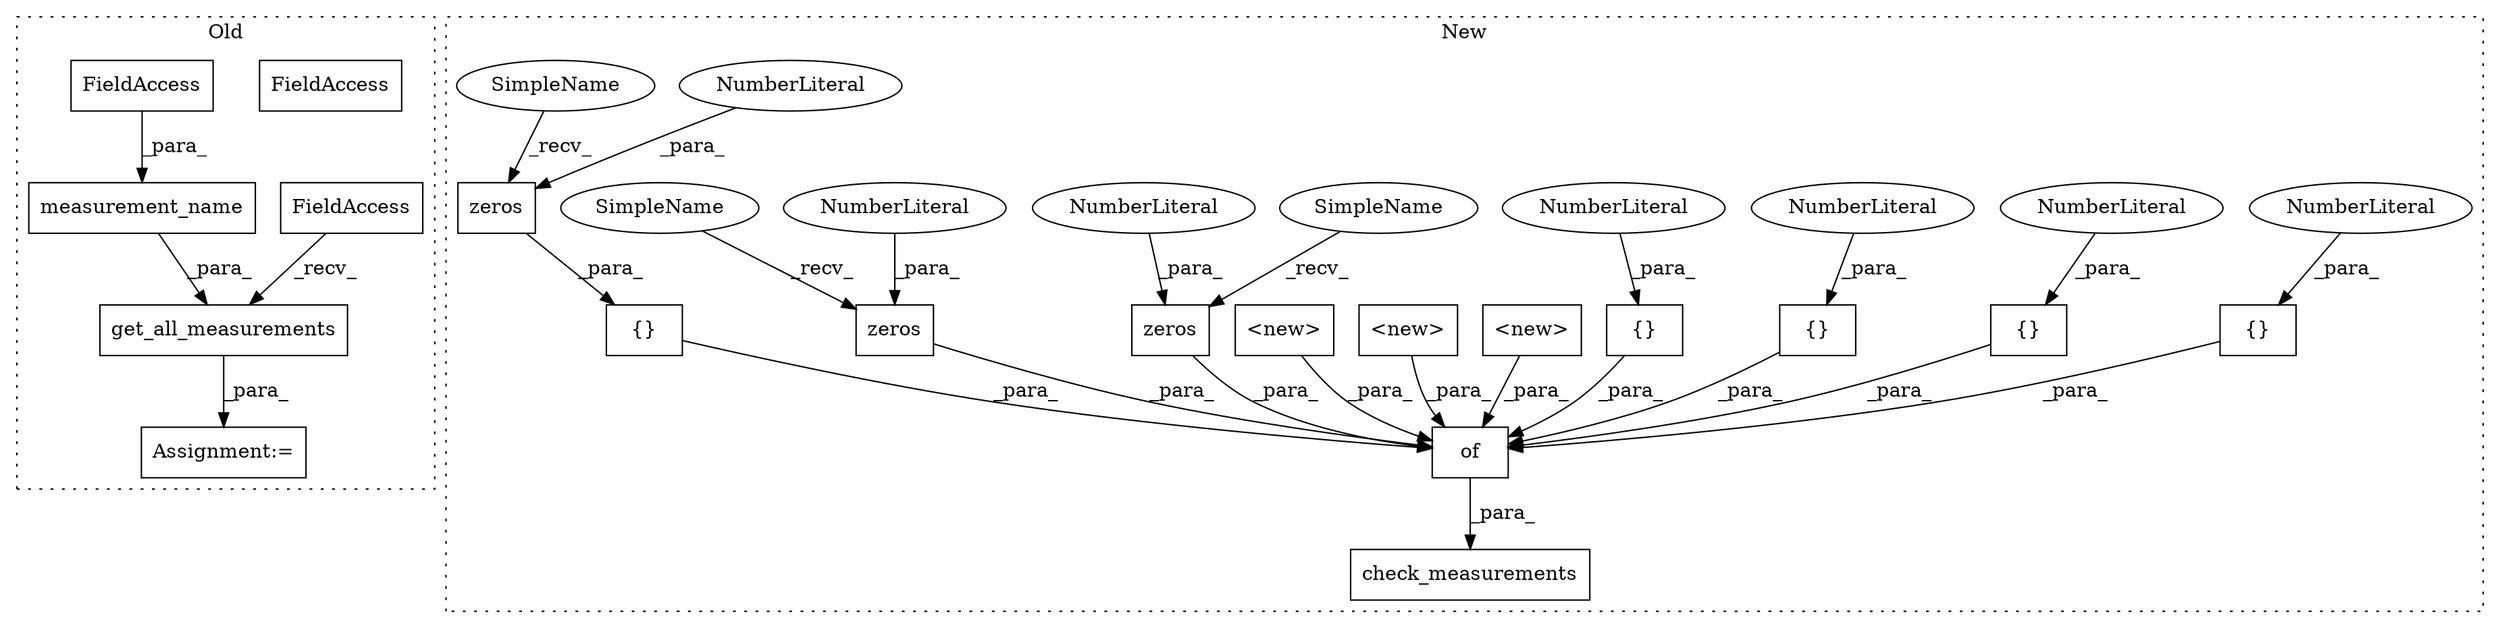 digraph G {
subgraph cluster0 {
1 [label="measurement_name" a="32" s="56022,56080" l="17,1" shape="box"];
12 [label="FieldAccess" a="22" s="56039" l="41" shape="box"];
13 [label="get_all_measurements" a="32" s="55982,56081" l="21,1" shape="box"];
14 [label="FieldAccess" a="22" s="55959" l="22" shape="box"];
20 [label="Assignment:=" a="7" s="55958" l="1" shape="box"];
26 [label="FieldAccess" a="22" s="56039" l="41" shape="box"];
label = "Old";
style="dotted";
}
subgraph cluster1 {
2 [label="{}" a="4" s="64598,64613" l="1,1" shape="box"];
3 [label="check_measurements" a="32" s="64165,64894" l="19,1" shape="box"];
4 [label="{}" a="4" s="64823,64825" l="1,1" shape="box"];
5 [label="NumberLiteral" a="34" s="64824" l="1" shape="ellipse"];
6 [label="{}" a="4" s="64890,64892" l="1,1" shape="box"];
7 [label="NumberLiteral" a="34" s="64891" l="1" shape="ellipse"];
8 [label="{}" a="4" s="64683,64685" l="1,1" shape="box"];
9 [label="NumberLiteral" a="34" s="64684" l="1" shape="ellipse"];
10 [label="{}" a="4" s="64756,64758" l="1,1" shape="box"];
11 [label="NumberLiteral" a="34" s="64757" l="1" shape="ellipse"];
15 [label="of" a="32" s="64198,64893" l="3,1" shape="box"];
16 [label="<new>" a="14" s="64615" l="58" shape="box"];
17 [label="zeros" a="32" s="64265,64276" l="6,1" shape="box"];
18 [label="NumberLiteral" a="34" s="64271" l="1" shape="ellipse"];
19 [label="<new>" a="14" s="64760" l="53" shape="box"];
21 [label="zeros" a="32" s="64605,64612" l="6,1" shape="box"];
22 [label="NumberLiteral" a="34" s="64611" l="1" shape="ellipse"];
23 [label="<new>" a="14" s="64827" l="53" shape="box"];
24 [label="zeros" a="32" s="64355,64362" l="6,1" shape="box"];
25 [label="NumberLiteral" a="34" s="64361" l="1" shape="ellipse"];
27 [label="SimpleName" a="42" s="64259" l="5" shape="ellipse"];
28 [label="SimpleName" a="42" s="64349" l="5" shape="ellipse"];
29 [label="SimpleName" a="42" s="64599" l="5" shape="ellipse"];
label = "New";
style="dotted";
}
1 -> 13 [label="_para_"];
2 -> 15 [label="_para_"];
4 -> 15 [label="_para_"];
5 -> 4 [label="_para_"];
6 -> 15 [label="_para_"];
7 -> 6 [label="_para_"];
8 -> 15 [label="_para_"];
9 -> 8 [label="_para_"];
10 -> 15 [label="_para_"];
11 -> 10 [label="_para_"];
13 -> 20 [label="_para_"];
14 -> 13 [label="_recv_"];
15 -> 3 [label="_para_"];
16 -> 15 [label="_para_"];
17 -> 15 [label="_para_"];
18 -> 17 [label="_para_"];
19 -> 15 [label="_para_"];
21 -> 2 [label="_para_"];
22 -> 21 [label="_para_"];
23 -> 15 [label="_para_"];
24 -> 15 [label="_para_"];
25 -> 24 [label="_para_"];
26 -> 1 [label="_para_"];
27 -> 17 [label="_recv_"];
28 -> 24 [label="_recv_"];
29 -> 21 [label="_recv_"];
}